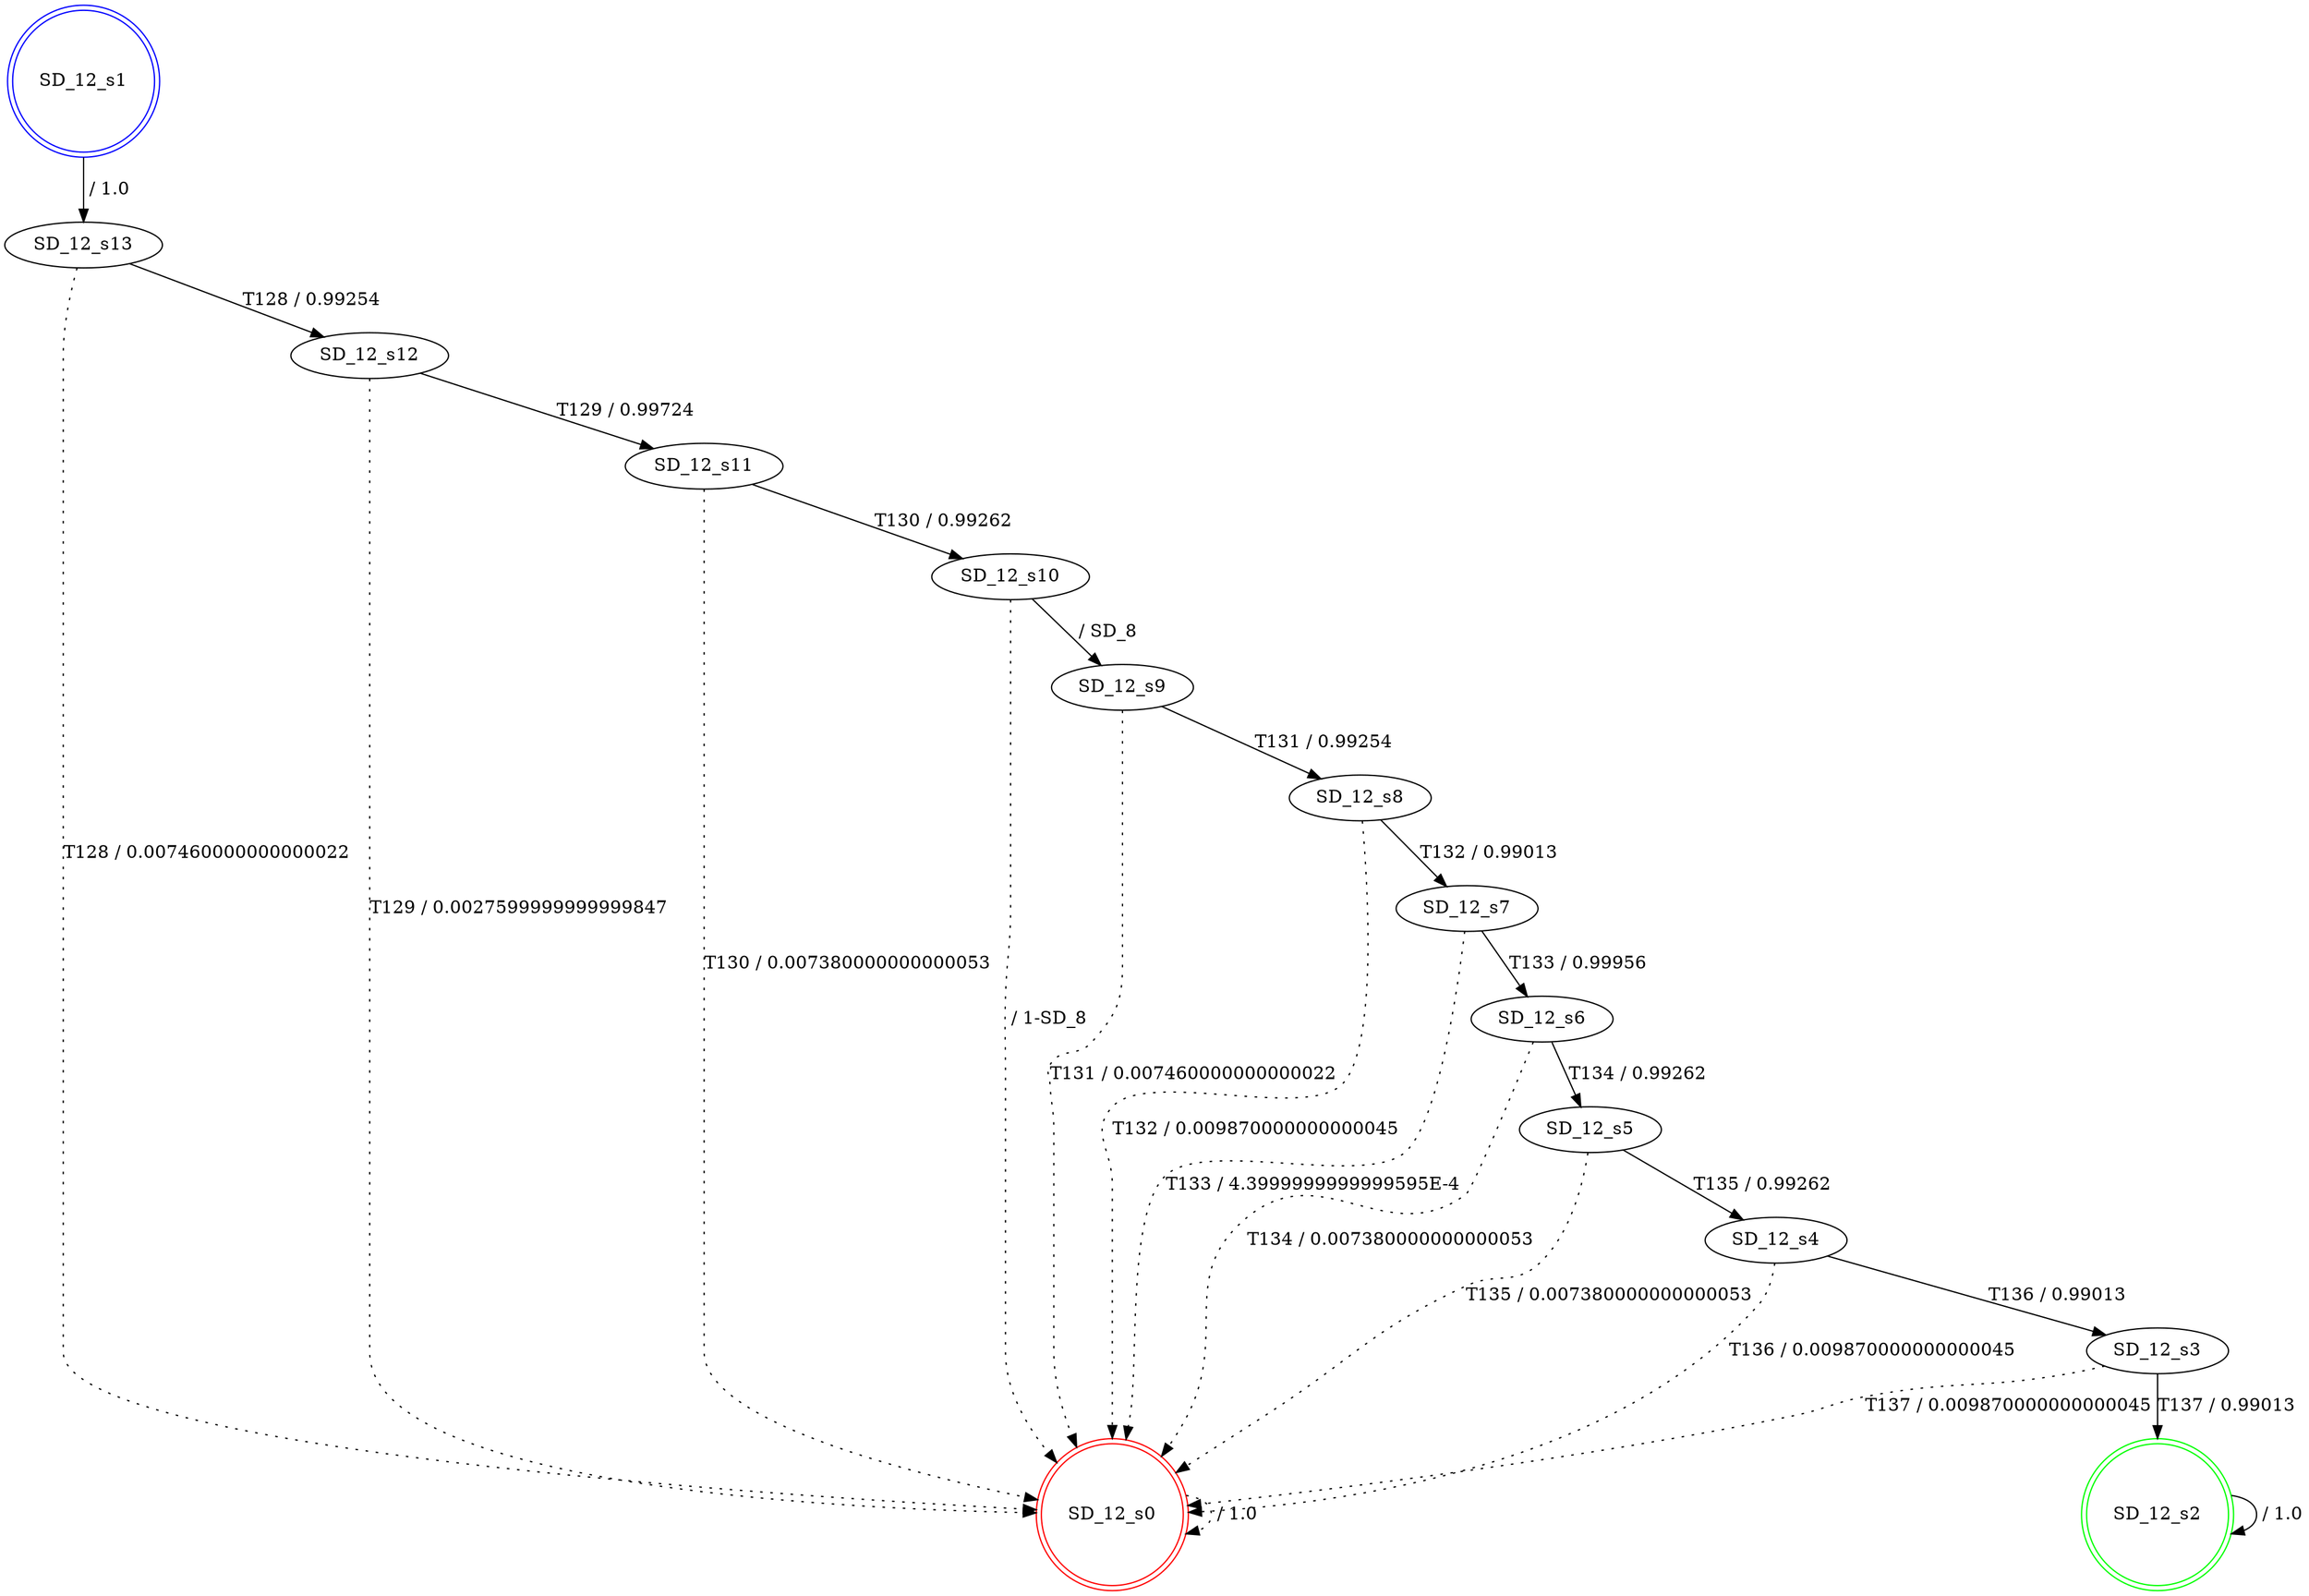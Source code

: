 digraph graphname {
SD_12_s0 [label="SD_12_s0",color=red,shape=doublecircle ];
SD_12_s1 [label="SD_12_s1",color=blue,shape=doublecircle ];
SD_12_s2 [label="SD_12_s2",color=green,shape=doublecircle ];
SD_12_s3 [label="SD_12_s3" ];
SD_12_s4 [label="SD_12_s4" ];
SD_12_s5 [label="SD_12_s5" ];
SD_12_s6 [label="SD_12_s6" ];
SD_12_s7 [label="SD_12_s7" ];
SD_12_s8 [label="SD_12_s8" ];
SD_12_s9 [label="SD_12_s9" ];
SD_12_s10 [label="SD_12_s10" ];
SD_12_s11 [label="SD_12_s11" ];
SD_12_s12 [label="SD_12_s12" ];
SD_12_s13 [label="SD_12_s13" ];
SD_12_s0 -> SD_12_s0 [label=" / 1.0", style=dotted];
SD_12_s1 -> SD_12_s13 [label=" / 1.0"];
SD_12_s2 -> SD_12_s2 [label=" / 1.0"];
SD_12_s3 -> SD_12_s2 [label="T137 / 0.99013"];
SD_12_s3 -> SD_12_s0 [label="T137 / 0.009870000000000045", style=dotted];
SD_12_s4 -> SD_12_s3 [label="T136 / 0.99013"];
SD_12_s4 -> SD_12_s0 [label="T136 / 0.009870000000000045", style=dotted];
SD_12_s5 -> SD_12_s4 [label="T135 / 0.99262"];
SD_12_s5 -> SD_12_s0 [label="T135 / 0.007380000000000053", style=dotted];
SD_12_s6 -> SD_12_s5 [label="T134 / 0.99262"];
SD_12_s6 -> SD_12_s0 [label="T134 / 0.007380000000000053", style=dotted];
SD_12_s7 -> SD_12_s6 [label="T133 / 0.99956"];
SD_12_s7 -> SD_12_s0 [label="T133 / 4.3999999999999595E-4", style=dotted];
SD_12_s8 -> SD_12_s7 [label="T132 / 0.99013"];
SD_12_s8 -> SD_12_s0 [label="T132 / 0.009870000000000045", style=dotted];
SD_12_s9 -> SD_12_s8 [label="T131 / 0.99254"];
SD_12_s9 -> SD_12_s0 [label="T131 / 0.007460000000000022", style=dotted];
SD_12_s10 -> SD_12_s9 [label=" / SD_8"];
SD_12_s10 -> SD_12_s0 [label=" / 1-SD_8", style=dotted];
SD_12_s11 -> SD_12_s10 [label="T130 / 0.99262"];
SD_12_s11 -> SD_12_s0 [label="T130 / 0.007380000000000053", style=dotted];
SD_12_s12 -> SD_12_s11 [label="T129 / 0.99724"];
SD_12_s12 -> SD_12_s0 [label="T129 / 0.0027599999999999847", style=dotted];
SD_12_s13 -> SD_12_s12 [label="T128 / 0.99254"];
SD_12_s13 -> SD_12_s0 [label="T128 / 0.007460000000000022", style=dotted];
}